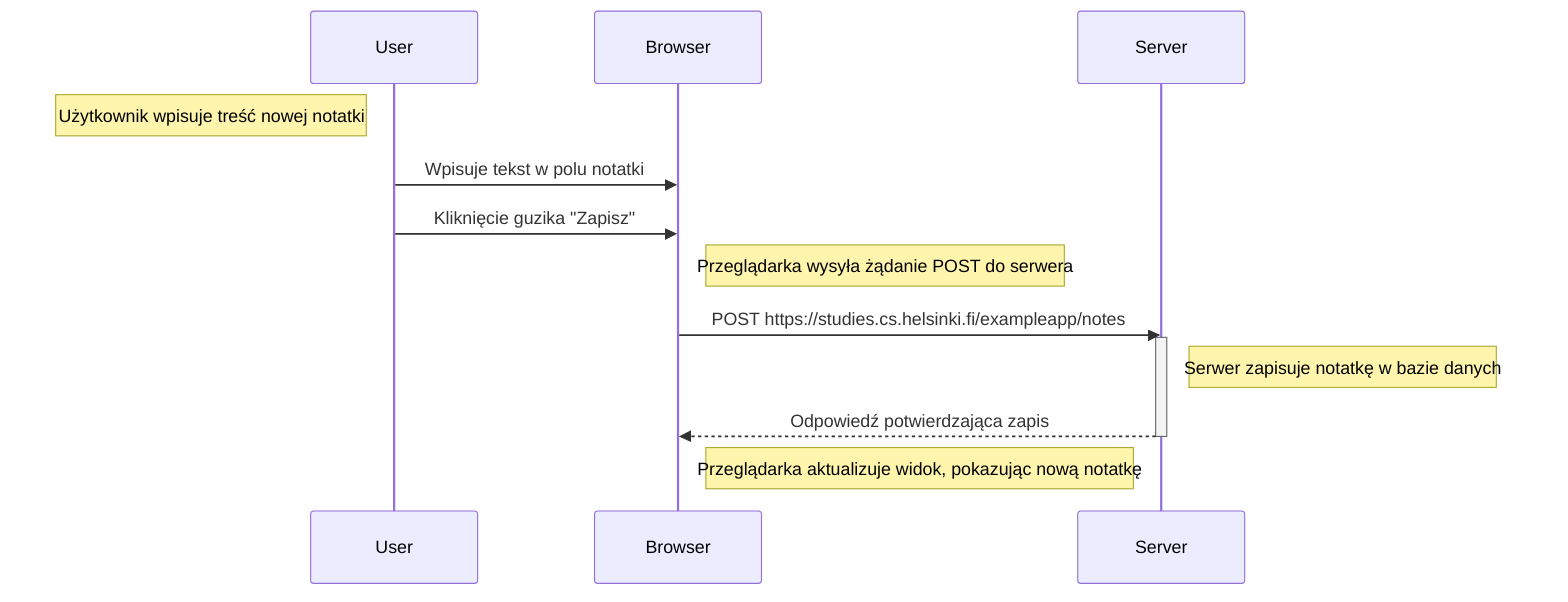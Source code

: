 sequenceDiagram
    participant user as User
    participant browser as Browser
    participant server as Server

    Note left of user: Użytkownik wpisuje treść nowej notatki
    user->>browser: Wpisuje tekst w polu notatki
    user->>browser: Kliknięcie guzika "Zapisz"

    Note right of browser: Przeglądarka wysyła żądanie POST do serwera
    browser->>server: POST https://studies.cs.helsinki.fi/exampleapp/notes
    activate server
    Note right of server: Serwer zapisuje notatkę w bazie danych
    server-->>browser: Odpowiedź potwierdzająca zapis
    deactivate server

    Note right of browser: Przeglądarka aktualizuje widok, pokazując nową notatkę